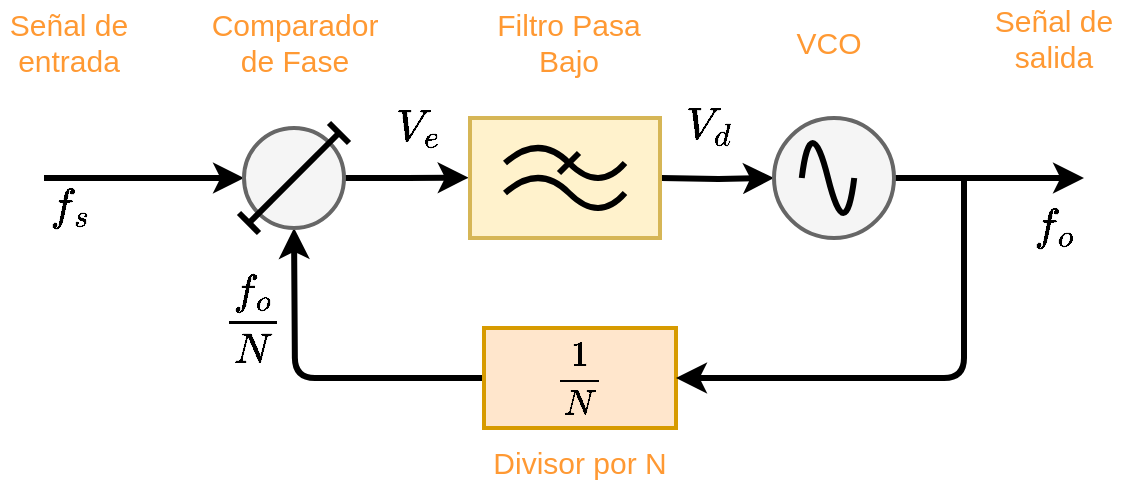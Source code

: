 <mxfile version="13.7.3" type="device"><diagram id="y5P1gIoSA4ljq_YS2RNK" name="Page-1"><mxGraphModel dx="862" dy="519" grid="1" gridSize="5" guides="1" tooltips="1" connect="1" arrows="1" fold="1" page="1" pageScale="1" pageWidth="827" pageHeight="1169" math="1" shadow="0"><root><mxCell id="0"/><mxCell id="1" parent="0"/><mxCell id="J3vV17Y1SwYEj07gG-U0-7" style="edgeStyle=orthogonalEdgeStyle;rounded=0;orthogonalLoop=1;jettySize=auto;html=1;exitX=1;exitY=0.5;exitDx=0;exitDy=0;entryX=-0.007;entryY=0.497;entryDx=0;entryDy=0;strokeWidth=3;entryPerimeter=0;" parent="1" source="J3vV17Y1SwYEj07gG-U0-50" target="J3vV17Y1SwYEj07gG-U0-39" edge="1"><mxGeometry relative="1" as="geometry"><mxPoint x="320" y="255" as="sourcePoint"/><mxPoint x="368.5" y="255" as="targetPoint"/></mxGeometry></mxCell><mxCell id="J3vV17Y1SwYEj07gG-U0-8" style="edgeStyle=orthogonalEdgeStyle;rounded=0;orthogonalLoop=1;jettySize=auto;html=1;exitX=1;exitY=0.5;exitDx=0;exitDy=0;entryX=0;entryY=0.5;entryDx=0;entryDy=0;strokeWidth=3;" parent="1" target="J3vV17Y1SwYEj07gG-U0-30" edge="1"><mxGeometry relative="1" as="geometry"><mxPoint x="458.5" y="255" as="sourcePoint"/><mxPoint x="510" y="255" as="targetPoint"/></mxGeometry></mxCell><mxCell id="J3vV17Y1SwYEj07gG-U0-23" style="edgeStyle=orthogonalEdgeStyle;rounded=1;orthogonalLoop=1;jettySize=auto;html=1;exitX=1;exitY=0.5;exitDx=0;exitDy=0;startArrow=none;startFill=0;strokeWidth=3;" parent="1" source="J3vV17Y1SwYEj07gG-U0-30" edge="1"><mxGeometry relative="1" as="geometry"><mxPoint x="670" y="255" as="targetPoint"/><mxPoint x="580" y="255" as="sourcePoint"/></mxGeometry></mxCell><mxCell id="J3vV17Y1SwYEj07gG-U0-11" style="rounded=1;orthogonalLoop=1;jettySize=auto;html=1;edgeStyle=orthogonalEdgeStyle;startArrow=none;startFill=0;strokeWidth=3;" parent="1" source="J3vV17Y1SwYEj07gG-U0-4" edge="1"><mxGeometry relative="1" as="geometry"><mxPoint x="275" y="280" as="targetPoint"/></mxGeometry></mxCell><mxCell id="J3vV17Y1SwYEj07gG-U0-4" value="&lt;b&gt;&lt;font style=&quot;font-size: 15px&quot;&gt;$$\frac{1 }{N}$$&lt;/font&gt;&lt;/b&gt;" style="rounded=0;whiteSpace=wrap;html=1;fillColor=#ffe6cc;strokeColor=#d79b00;strokeWidth=2;" parent="1" vertex="1"><mxGeometry x="370" y="330" width="96" height="50" as="geometry"/></mxCell><mxCell id="J3vV17Y1SwYEj07gG-U0-6" value="" style="endArrow=classic;html=1;entryX=0;entryY=0.5;entryDx=0;entryDy=0;strokeWidth=3;" parent="1" target="J3vV17Y1SwYEj07gG-U0-50" edge="1"><mxGeometry width="50" height="50" relative="1" as="geometry"><mxPoint x="150" y="255" as="sourcePoint"/><mxPoint x="230" y="255" as="targetPoint"/></mxGeometry></mxCell><mxCell id="J3vV17Y1SwYEj07gG-U0-10" value="" style="endArrow=classic;html=1;entryX=1;entryY=0.5;entryDx=0;entryDy=0;strokeWidth=3;" parent="1" target="J3vV17Y1SwYEj07gG-U0-4" edge="1"><mxGeometry width="50" height="50" relative="1" as="geometry"><mxPoint x="610" y="255" as="sourcePoint"/><mxPoint x="790" y="400" as="targetPoint"/><Array as="points"><mxPoint x="610" y="355"/></Array></mxGeometry></mxCell><mxCell id="J3vV17Y1SwYEj07gG-U0-12" value="&lt;font style=&quot;font-size: 19px&quot;&gt;$$f_o$$&lt;/font&gt;" style="text;html=1;strokeColor=none;fillColor=none;align=center;verticalAlign=middle;whiteSpace=wrap;rounded=0;" parent="1" vertex="1"><mxGeometry x="630" y="260" width="50" height="40" as="geometry"/></mxCell><mxCell id="J3vV17Y1SwYEj07gG-U0-19" value="&lt;font style=&quot;font-size: 18px&quot;&gt;$$ \frac{f_o}{N}$$&lt;/font&gt;" style="text;html=1;strokeColor=none;fillColor=none;align=center;verticalAlign=middle;whiteSpace=wrap;rounded=0;" parent="1" vertex="1"><mxGeometry x="220" y="315" width="70" height="20" as="geometry"/></mxCell><mxCell id="J3vV17Y1SwYEj07gG-U0-24" value="&lt;font style=&quot;font-size: 19px&quot;&gt;$$f_s$$&lt;/font&gt;" style="text;html=1;strokeColor=none;fillColor=none;align=center;verticalAlign=middle;whiteSpace=wrap;rounded=0;" parent="1" vertex="1"><mxGeometry x="137.5" y="250" width="50" height="40" as="geometry"/></mxCell><mxCell id="J3vV17Y1SwYEj07gG-U0-25" value="&lt;font style=&quot;font-size: 19px&quot;&gt;$$V_e$$&lt;/font&gt;" style="text;html=1;strokeColor=none;fillColor=none;align=center;verticalAlign=middle;whiteSpace=wrap;rounded=0;" parent="1" vertex="1"><mxGeometry x="312" y="210" width="50" height="40" as="geometry"/></mxCell><mxCell id="J3vV17Y1SwYEj07gG-U0-26" value="&lt;font style=&quot;font-size: 19px&quot;&gt;$$V_d$$&lt;/font&gt;" style="text;html=1;strokeColor=none;fillColor=none;align=center;verticalAlign=middle;whiteSpace=wrap;rounded=0;" parent="1" vertex="1"><mxGeometry x="458" y="209" width="50" height="40" as="geometry"/></mxCell><mxCell id="J3vV17Y1SwYEj07gG-U0-27" value="&lt;font style=&quot;font-size: 15px;&quot;&gt;Señal de entrada&lt;/font&gt;" style="text;html=1;strokeColor=none;fillColor=none;align=center;verticalAlign=middle;whiteSpace=wrap;rounded=0;fontSize=15;fontStyle=0;fontColor=#FF9933;" parent="1" vertex="1"><mxGeometry x="130" y="177" width="65" height="19" as="geometry"/></mxCell><mxCell id="J3vV17Y1SwYEj07gG-U0-28" value="&lt;font style=&quot;font-size: 15px;&quot;&gt;Señal de salida&lt;/font&gt;" style="text;html=1;strokeColor=none;fillColor=none;align=center;verticalAlign=middle;whiteSpace=wrap;rounded=0;fontSize=15;fontStyle=0;fontColor=#FF9933;" parent="1" vertex="1"><mxGeometry x="620" y="175" width="70" height="19" as="geometry"/></mxCell><mxCell id="J3vV17Y1SwYEj07gG-U0-34" value="&lt;div style=&quot;font-size: 15px;&quot;&gt;Filtro Pasa &lt;br style=&quot;font-size: 15px;&quot;&gt;&lt;/div&gt;&lt;div style=&quot;font-size: 15px;&quot;&gt;Bajo&lt;/div&gt;" style="text;html=1;strokeColor=none;fillColor=none;align=center;verticalAlign=middle;whiteSpace=wrap;rounded=0;fontSize=15;fontStyle=0;fontColor=#FF9933;" parent="1" vertex="1"><mxGeometry x="375" y="177" width="75" height="20" as="geometry"/></mxCell><mxCell id="J3vV17Y1SwYEj07gG-U0-35" value="VCO" style="text;html=1;strokeColor=none;fillColor=none;align=center;verticalAlign=middle;whiteSpace=wrap;rounded=0;fontSize=15;fontStyle=0;fontColor=#FF9933;" parent="1" vertex="1"><mxGeometry x="534.5" y="177" width="15" height="20" as="geometry"/></mxCell><mxCell id="J3vV17Y1SwYEj07gG-U0-39" value="" style="rounded=0;whiteSpace=wrap;html=1;strokeWidth=2;fillColor=#fff2cc;strokeColor=#d6b656;" parent="1" vertex="1"><mxGeometry x="363" y="225" width="95" height="60" as="geometry"/></mxCell><mxCell id="J3vV17Y1SwYEj07gG-U0-40" value="" style="curved=1;endArrow=none;html=1;strokeWidth=3;endFill=0;" parent="1" edge="1"><mxGeometry width="50" height="50" relative="1" as="geometry"><mxPoint x="440.5" y="247.5" as="sourcePoint"/><mxPoint x="380.5" y="247.5" as="targetPoint"/><Array as="points"><mxPoint x="427.5" y="262.5"/><mxPoint x="397.5" y="232.5"/></Array></mxGeometry></mxCell><mxCell id="J3vV17Y1SwYEj07gG-U0-41" value="" style="curved=1;endArrow=none;html=1;strokeWidth=3;endFill=0;" parent="1" edge="1"><mxGeometry width="50" height="50" relative="1" as="geometry"><mxPoint x="440.5" y="262.5" as="sourcePoint"/><mxPoint x="380.5" y="262.5" as="targetPoint"/><Array as="points"><mxPoint x="427.5" y="277.5"/><mxPoint x="397.5" y="247.5"/></Array></mxGeometry></mxCell><mxCell id="J3vV17Y1SwYEj07gG-U0-43" value="" style="endArrow=none;html=1;strokeWidth=3;" parent="1" edge="1"><mxGeometry width="50" height="50" relative="1" as="geometry"><mxPoint x="407.5" y="252.5" as="sourcePoint"/><mxPoint x="417.5" y="242.5" as="targetPoint"/></mxGeometry></mxCell><mxCell id="J3vV17Y1SwYEj07gG-U0-48" value="&lt;div style=&quot;font-size: 15px;&quot;&gt;Comparador&lt;/div&gt;&lt;div style=&quot;font-size: 15px;&quot;&gt; de Fase&lt;/div&gt;" style="text;html=1;strokeColor=none;fillColor=none;align=center;verticalAlign=middle;whiteSpace=wrap;rounded=0;fontSize=15;fontStyle=0;fontColor=#FF9933;" parent="1" vertex="1"><mxGeometry x="252.5" y="179" width="45" height="16" as="geometry"/></mxCell><mxCell id="J3vV17Y1SwYEj07gG-U0-50" value="" style="ellipse;whiteSpace=wrap;html=1;aspect=fixed;strokeWidth=2;fillColor=#f5f5f5;strokeColor=#666666;fontColor=#333333;" parent="1" vertex="1"><mxGeometry x="250" y="230" width="50" height="50" as="geometry"/></mxCell><mxCell id="J3vV17Y1SwYEj07gG-U0-54" value="" style="endArrow=none;html=1;strokeWidth=3;" parent="1" edge="1"><mxGeometry width="50" height="50" relative="1" as="geometry"><mxPoint x="252.5" y="277.5" as="sourcePoint"/><mxPoint x="297.5" y="232.5" as="targetPoint"/></mxGeometry></mxCell><mxCell id="J3vV17Y1SwYEj07gG-U0-55" value="" style="endArrow=none;html=1;strokeWidth=3;" parent="1" edge="1"><mxGeometry width="50" height="50" relative="1" as="geometry"><mxPoint x="292.5" y="227.5" as="sourcePoint"/><mxPoint x="302.5" y="237.5" as="targetPoint"/></mxGeometry></mxCell><mxCell id="J3vV17Y1SwYEj07gG-U0-56" value="" style="endArrow=none;html=1;strokeWidth=3;" parent="1" edge="1"><mxGeometry width="50" height="50" relative="1" as="geometry"><mxPoint x="247.5" y="272.5" as="sourcePoint"/><mxPoint x="257.5" y="282.5" as="targetPoint"/></mxGeometry></mxCell><mxCell id="J3vV17Y1SwYEj07gG-U0-57" value="&lt;br style=&quot;font-size: 15px;&quot;&gt;Divisor por N&lt;br style=&quot;font-size: 15px;&quot;&gt;" style="text;html=1;strokeColor=none;fillColor=none;align=center;verticalAlign=middle;whiteSpace=wrap;rounded=0;fontSize=15;fontStyle=0;fontColor=#FF9933;" parent="1" vertex="1"><mxGeometry x="371" y="380" width="94" height="15" as="geometry"/></mxCell><mxCell id="J3vV17Y1SwYEj07gG-U0-30" value="" style="ellipse;whiteSpace=wrap;html=1;aspect=fixed;strokeWidth=2;fillColor=#f5f5f5;strokeColor=#666666;fontColor=#333333;" parent="1" vertex="1"><mxGeometry x="515" y="225" width="60" height="60" as="geometry"/></mxCell><mxCell id="J3vV17Y1SwYEj07gG-U0-37" value="" style="curved=1;endArrow=none;html=1;strokeWidth=3;endFill=0;" parent="1" edge="1"><mxGeometry width="50" height="50" relative="1" as="geometry"><mxPoint x="555.125" y="255" as="sourcePoint"/><mxPoint x="528.875" y="255" as="targetPoint"/><Array as="points"><mxPoint x="550.75" y="290"/><mxPoint x="533.25" y="220"/></Array></mxGeometry></mxCell></root></mxGraphModel></diagram></mxfile>